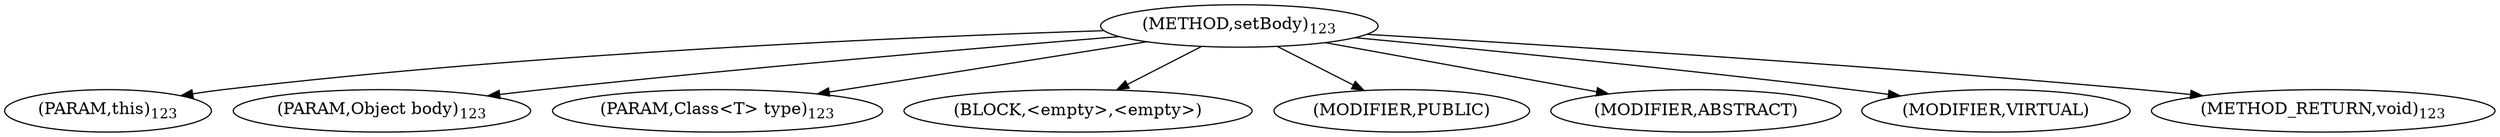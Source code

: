 digraph "setBody" {  
"114" [label = <(METHOD,setBody)<SUB>123</SUB>> ]
"115" [label = <(PARAM,this)<SUB>123</SUB>> ]
"116" [label = <(PARAM,Object body)<SUB>123</SUB>> ]
"117" [label = <(PARAM,Class&lt;T&gt; type)<SUB>123</SUB>> ]
"118" [label = <(BLOCK,&lt;empty&gt;,&lt;empty&gt;)> ]
"119" [label = <(MODIFIER,PUBLIC)> ]
"120" [label = <(MODIFIER,ABSTRACT)> ]
"121" [label = <(MODIFIER,VIRTUAL)> ]
"122" [label = <(METHOD_RETURN,void)<SUB>123</SUB>> ]
  "114" -> "115" 
  "114" -> "116" 
  "114" -> "117" 
  "114" -> "118" 
  "114" -> "119" 
  "114" -> "120" 
  "114" -> "121" 
  "114" -> "122" 
}
